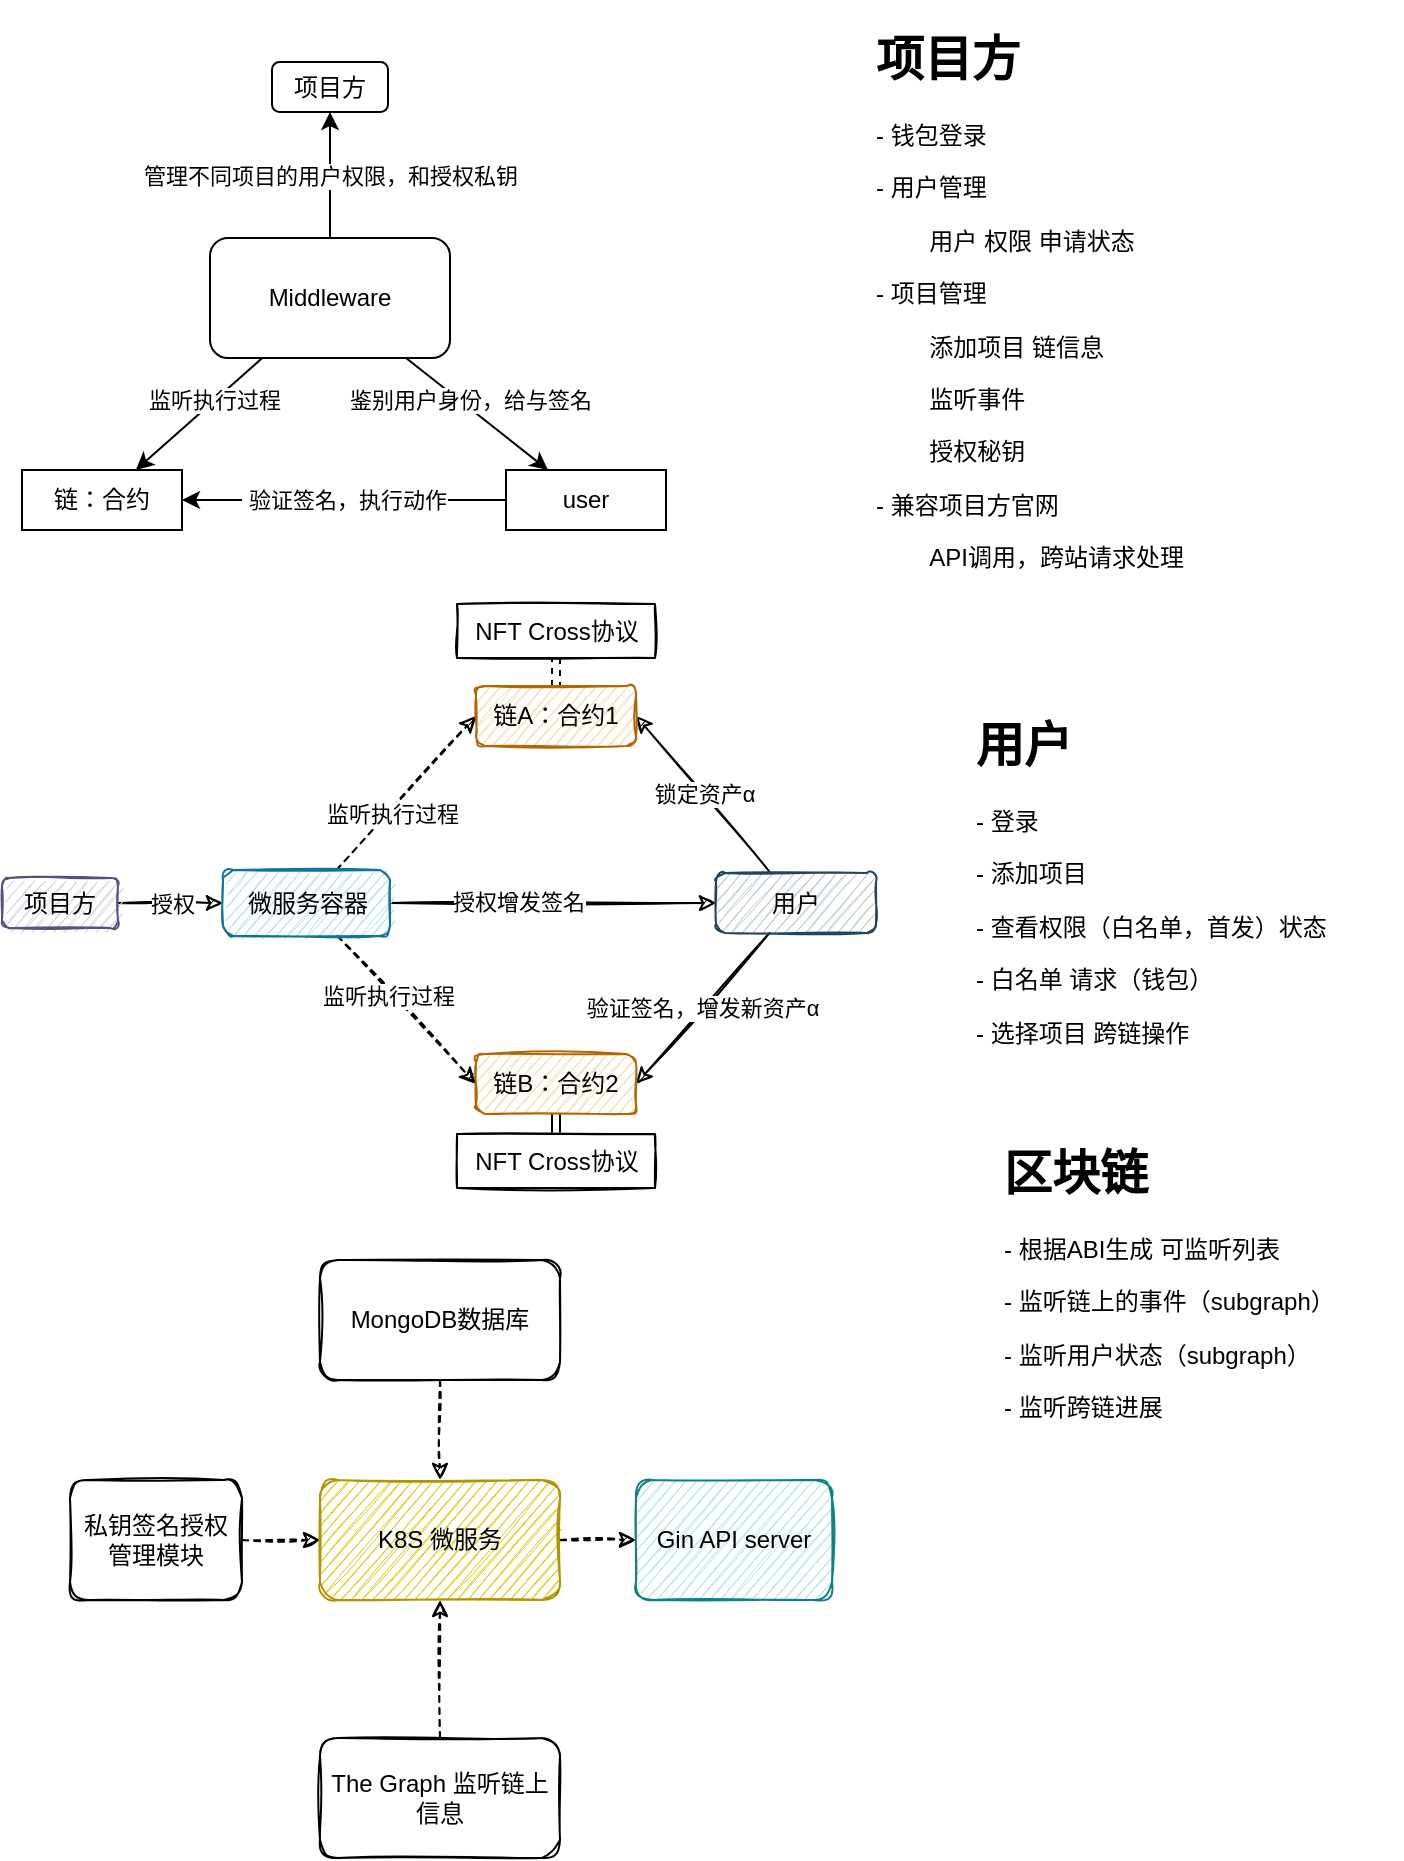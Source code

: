 <mxfile version="14.9.6" type="device"><diagram id="YZPrhrvvbLoZ_nM9fRf6" name="第 1 页"><mxGraphModel dx="813" dy="470" grid="0" gridSize="10" guides="1" tooltips="1" connect="1" arrows="1" fold="1" page="1" pageScale="1" pageWidth="827" pageHeight="1169" math="0" shadow="0"><root><mxCell id="0"/><mxCell id="1" parent="0"/><mxCell id="-nzVk5pQ3rLkDC-rPX_J-17" value="&amp;nbsp;验证签名，执行动作" style="edgeStyle=none;rounded=0;orthogonalLoop=1;jettySize=auto;html=1;entryX=1;entryY=0.5;entryDx=0;entryDy=0;" parent="1" source="-nzVk5pQ3rLkDC-rPX_J-3" target="-nzVk5pQ3rLkDC-rPX_J-16" edge="1"><mxGeometry relative="1" as="geometry"/></mxCell><mxCell id="-nzVk5pQ3rLkDC-rPX_J-3" value="user" style="rounded=0;whiteSpace=wrap;html=1;" parent="1" vertex="1"><mxGeometry x="356" y="267" width="80" height="30" as="geometry"/></mxCell><mxCell id="-nzVk5pQ3rLkDC-rPX_J-10" value="管理不同项目的用户权限，和授权私钥" style="edgeStyle=none;rounded=0;orthogonalLoop=1;jettySize=auto;html=1;" parent="1" source="-nzVk5pQ3rLkDC-rPX_J-7" target="-nzVk5pQ3rLkDC-rPX_J-9" edge="1"><mxGeometry relative="1" as="geometry"/></mxCell><mxCell id="-nzVk5pQ3rLkDC-rPX_J-14" style="edgeStyle=none;rounded=0;orthogonalLoop=1;jettySize=auto;html=1;" parent="1" source="-nzVk5pQ3rLkDC-rPX_J-7" target="-nzVk5pQ3rLkDC-rPX_J-3" edge="1"><mxGeometry relative="1" as="geometry"/></mxCell><mxCell id="-nzVk5pQ3rLkDC-rPX_J-15" value="&amp;nbsp;&amp;nbsp;鉴别用户身份，给与签名" style="edgeLabel;html=1;align=center;verticalAlign=middle;resizable=0;points=[];" parent="-nzVk5pQ3rLkDC-rPX_J-14" vertex="1" connectable="0"><mxGeometry x="-0.219" y="1" relative="1" as="geometry"><mxPoint as="offset"/></mxGeometry></mxCell><mxCell id="-nzVk5pQ3rLkDC-rPX_J-18" style="edgeStyle=none;rounded=0;orthogonalLoop=1;jettySize=auto;html=1;" parent="1" source="-nzVk5pQ3rLkDC-rPX_J-7" target="-nzVk5pQ3rLkDC-rPX_J-16" edge="1"><mxGeometry relative="1" as="geometry"/></mxCell><mxCell id="-nzVk5pQ3rLkDC-rPX_J-19" value="监听执行过程" style="edgeLabel;html=1;align=center;verticalAlign=middle;resizable=0;points=[];" parent="-nzVk5pQ3rLkDC-rPX_J-18" vertex="1" connectable="0"><mxGeometry x="-0.241" y="-1" relative="1" as="geometry"><mxPoint as="offset"/></mxGeometry></mxCell><mxCell id="-nzVk5pQ3rLkDC-rPX_J-7" value="Middleware" style="rounded=1;whiteSpace=wrap;html=1;" parent="1" vertex="1"><mxGeometry x="208" y="151" width="120" height="60" as="geometry"/></mxCell><mxCell id="-nzVk5pQ3rLkDC-rPX_J-9" value="项目方" style="rounded=1;whiteSpace=wrap;html=1;" parent="1" vertex="1"><mxGeometry x="239" y="63" width="58" height="25" as="geometry"/></mxCell><mxCell id="-nzVk5pQ3rLkDC-rPX_J-16" value="链：合约" style="rounded=0;whiteSpace=wrap;html=1;" parent="1" vertex="1"><mxGeometry x="114" y="267" width="80" height="30" as="geometry"/></mxCell><mxCell id="-nzVk5pQ3rLkDC-rPX_J-20" value="锁定资产α" style="edgeStyle=none;rounded=0;orthogonalLoop=1;jettySize=auto;html=1;entryX=1;entryY=0.5;entryDx=0;entryDy=0;sketch=1;" parent="1" source="-nzVk5pQ3rLkDC-rPX_J-21" target="-nzVk5pQ3rLkDC-rPX_J-29" edge="1"><mxGeometry relative="1" as="geometry"/></mxCell><mxCell id="-nzVk5pQ3rLkDC-rPX_J-31" value="验证签名，增发新资产α" style="edgeStyle=none;rounded=0;orthogonalLoop=1;jettySize=auto;html=1;entryX=1;entryY=0.5;entryDx=0;entryDy=0;sketch=1;" parent="1" source="-nzVk5pQ3rLkDC-rPX_J-21" target="-nzVk5pQ3rLkDC-rPX_J-30" edge="1"><mxGeometry relative="1" as="geometry"/></mxCell><mxCell id="-nzVk5pQ3rLkDC-rPX_J-21" value="用户" style="rounded=1;whiteSpace=wrap;html=1;fillColor=#bac8d3;strokeColor=#23445d;sketch=1;" parent="1" vertex="1"><mxGeometry x="461" y="468.5" width="80" height="30" as="geometry"/></mxCell><mxCell id="-nzVk5pQ3rLkDC-rPX_J-22" value="授权" style="edgeStyle=none;rounded=0;orthogonalLoop=1;jettySize=auto;html=1;sketch=1;entryX=0;entryY=0.5;entryDx=0;entryDy=0;exitX=1;exitY=0.5;exitDx=0;exitDy=0;" parent="1" source="-nzVk5pQ3rLkDC-rPX_J-28" target="-nzVk5pQ3rLkDC-rPX_J-27" edge="1"><mxGeometry relative="1" as="geometry"><mxPoint x="175" y="410" as="sourcePoint"/></mxGeometry></mxCell><mxCell id="-nzVk5pQ3rLkDC-rPX_J-23" style="edgeStyle=none;rounded=0;orthogonalLoop=1;jettySize=auto;html=1;sketch=1;" parent="1" source="-nzVk5pQ3rLkDC-rPX_J-27" target="-nzVk5pQ3rLkDC-rPX_J-21" edge="1"><mxGeometry relative="1" as="geometry"/></mxCell><mxCell id="-nzVk5pQ3rLkDC-rPX_J-24" value="授权增发签名" style="edgeLabel;html=1;align=center;verticalAlign=middle;resizable=0;points=[];" parent="-nzVk5pQ3rLkDC-rPX_J-23" vertex="1" connectable="0"><mxGeometry x="-0.219" y="1" relative="1" as="geometry"><mxPoint as="offset"/></mxGeometry></mxCell><mxCell id="-nzVk5pQ3rLkDC-rPX_J-25" style="edgeStyle=none;rounded=0;orthogonalLoop=1;jettySize=auto;html=1;entryX=0;entryY=0.5;entryDx=0;entryDy=0;dashed=1;sketch=1;" parent="1" source="-nzVk5pQ3rLkDC-rPX_J-27" target="-nzVk5pQ3rLkDC-rPX_J-29" edge="1"><mxGeometry relative="1" as="geometry"><mxPoint x="314" y="362" as="targetPoint"/></mxGeometry></mxCell><mxCell id="-nzVk5pQ3rLkDC-rPX_J-26" value="监听执行过程" style="edgeLabel;html=1;align=center;verticalAlign=middle;resizable=0;points=[];" parent="-nzVk5pQ3rLkDC-rPX_J-25" vertex="1" connectable="0"><mxGeometry x="-0.241" y="-1" relative="1" as="geometry"><mxPoint as="offset"/></mxGeometry></mxCell><mxCell id="_y_H_UHzuyK2_miOIj5t-1" style="rounded=0;orthogonalLoop=1;jettySize=auto;html=1;entryX=0;entryY=0.5;entryDx=0;entryDy=0;dashed=1;sketch=1;" edge="1" parent="1" source="-nzVk5pQ3rLkDC-rPX_J-27" target="-nzVk5pQ3rLkDC-rPX_J-30"><mxGeometry relative="1" as="geometry"/></mxCell><mxCell id="_y_H_UHzuyK2_miOIj5t-4" value="监听执行过程" style="edgeLabel;html=1;align=center;verticalAlign=middle;resizable=0;points=[];" vertex="1" connectable="0" parent="_y_H_UHzuyK2_miOIj5t-1"><mxGeometry x="-0.225" y="-2" relative="1" as="geometry"><mxPoint as="offset"/></mxGeometry></mxCell><mxCell id="-nzVk5pQ3rLkDC-rPX_J-27" value="微服务容器" style="rounded=1;whiteSpace=wrap;html=1;fillColor=#b1ddf0;strokeColor=#10739e;sketch=1;" parent="1" vertex="1"><mxGeometry x="214.5" y="467" width="83.5" height="33" as="geometry"/></mxCell><mxCell id="-nzVk5pQ3rLkDC-rPX_J-28" value="项目方" style="rounded=1;whiteSpace=wrap;html=1;fillColor=#d0cee2;strokeColor=#56517e;sketch=1;" parent="1" vertex="1"><mxGeometry x="104" y="471" width="58" height="25" as="geometry"/></mxCell><mxCell id="_y_H_UHzuyK2_miOIj5t-12" style="edgeStyle=none;shape=link;rounded=0;orthogonalLoop=1;jettySize=auto;html=1;dashed=1;" edge="1" parent="1" source="-nzVk5pQ3rLkDC-rPX_J-29" target="_y_H_UHzuyK2_miOIj5t-10"><mxGeometry relative="1" as="geometry"/></mxCell><mxCell id="-nzVk5pQ3rLkDC-rPX_J-29" value="链A：合约1" style="rounded=1;whiteSpace=wrap;html=1;fillColor=#fad7ac;strokeColor=#b46504;sketch=1;" parent="1" vertex="1"><mxGeometry x="341" y="375" width="80" height="30" as="geometry"/></mxCell><mxCell id="_y_H_UHzuyK2_miOIj5t-9" value="" style="edgeStyle=none;rounded=0;orthogonalLoop=1;jettySize=auto;html=1;shape=link;" edge="1" parent="1" source="-nzVk5pQ3rLkDC-rPX_J-30" target="_y_H_UHzuyK2_miOIj5t-8"><mxGeometry relative="1" as="geometry"/></mxCell><mxCell id="-nzVk5pQ3rLkDC-rPX_J-30" value="链B：合约2" style="rounded=1;whiteSpace=wrap;html=1;fillColor=#fad7ac;strokeColor=#b46504;sketch=1;" parent="1" vertex="1"><mxGeometry x="341" y="559" width="80" height="30" as="geometry"/></mxCell><mxCell id="-nzVk5pQ3rLkDC-rPX_J-38" value="&lt;h1&gt;项目方&lt;/h1&gt;&lt;p&gt;- 钱包登录&lt;/p&gt;&lt;p&gt;- 用户管理&lt;/p&gt;&lt;p&gt;&lt;span style=&quot;white-space: pre&quot;&gt;&#9;&lt;/span&gt;用户 权限 申请状态&lt;/p&gt;&lt;p&gt;- 项目管理&lt;/p&gt;&lt;p&gt;&lt;span style=&quot;white-space: pre&quot;&gt;&#9;&lt;/span&gt;添加项目 链信息&lt;br&gt;&lt;/p&gt;&lt;p&gt;&lt;span style=&quot;white-space: pre&quot;&gt;&#9;&lt;/span&gt;监听事件&lt;br&gt;&lt;/p&gt;&lt;p&gt;&lt;span style=&quot;white-space: pre&quot;&gt;&#9;&lt;/span&gt;授权秘钥&lt;/p&gt;&lt;p&gt;- 兼容项目方官网&lt;/p&gt;&lt;p&gt;&lt;span style=&quot;white-space: pre&quot;&gt;&#9;&lt;/span&gt;API调用，跨站请求处理&lt;br&gt;&lt;/p&gt;" style="text;html=1;strokeColor=none;fillColor=none;spacing=5;spacingTop=-20;whiteSpace=wrap;overflow=hidden;rounded=0;" parent="1" vertex="1"><mxGeometry x="536" y="42" width="231" height="281" as="geometry"/></mxCell><mxCell id="-nzVk5pQ3rLkDC-rPX_J-39" value="&lt;h1&gt;用户&lt;/h1&gt;&lt;p&gt;- 登录&lt;/p&gt;&lt;p&gt;- 添加项目&lt;/p&gt;&lt;p&gt;- 查看权限（白名单，首发）状态&lt;br&gt;&lt;/p&gt;&lt;p&gt;- 白名单 请求（钱包）&lt;/p&gt;&lt;p&gt;- 选择项目 跨链操作&lt;/p&gt;" style="text;html=1;strokeColor=none;fillColor=none;spacing=5;spacingTop=-20;whiteSpace=wrap;overflow=hidden;rounded=0;" parent="1" vertex="1"><mxGeometry x="586" y="385" width="204" height="170" as="geometry"/></mxCell><mxCell id="-nzVk5pQ3rLkDC-rPX_J-40" value="&lt;h1&gt;区块链&lt;/h1&gt;&lt;p&gt;- 根据ABI生成 可监听列表&amp;nbsp;&lt;/p&gt;&lt;p&gt;- 监听链上的事件（subgraph）&lt;/p&gt;&lt;p&gt;- 监听用户状态（subgraph）&lt;/p&gt;&lt;p&gt;- 监听跨链进展&lt;/p&gt;" style="text;html=1;strokeColor=none;fillColor=none;spacing=5;spacingTop=-20;whiteSpace=wrap;overflow=hidden;rounded=0;" parent="1" vertex="1"><mxGeometry x="600" y="599" width="204" height="170" as="geometry"/></mxCell><mxCell id="_y_H_UHzuyK2_miOIj5t-8" value="NFT Cross协议" style="whiteSpace=wrap;html=1;rounded=0;sketch=1;" vertex="1" parent="1"><mxGeometry x="331.5" y="599" width="99" height="27" as="geometry"/></mxCell><mxCell id="_y_H_UHzuyK2_miOIj5t-10" value="NFT Cross协议" style="whiteSpace=wrap;html=1;rounded=0;sketch=1;" vertex="1" parent="1"><mxGeometry x="331.5" y="334" width="99" height="27" as="geometry"/></mxCell><mxCell id="_y_H_UHzuyK2_miOIj5t-14" style="edgeStyle=none;rounded=0;sketch=1;orthogonalLoop=1;jettySize=auto;html=1;dashed=1;" edge="1" parent="1" source="_y_H_UHzuyK2_miOIj5t-13" target="_y_H_UHzuyK2_miOIj5t-15"><mxGeometry relative="1" as="geometry"><mxPoint x="259.143" y="797.286" as="targetPoint"/></mxGeometry></mxCell><mxCell id="_y_H_UHzuyK2_miOIj5t-13" value="MongoDB数据库" style="rounded=1;whiteSpace=wrap;html=1;glass=1;sketch=1;fillColor=none;" vertex="1" parent="1"><mxGeometry x="263" y="662" width="120" height="60" as="geometry"/></mxCell><mxCell id="_y_H_UHzuyK2_miOIj5t-17" value="" style="edgeStyle=none;rounded=0;sketch=1;orthogonalLoop=1;jettySize=auto;html=1;dashed=1;" edge="1" parent="1" source="_y_H_UHzuyK2_miOIj5t-15" target="_y_H_UHzuyK2_miOIj5t-16"><mxGeometry relative="1" as="geometry"/></mxCell><mxCell id="_y_H_UHzuyK2_miOIj5t-19" value="" style="edgeStyle=none;rounded=0;sketch=1;orthogonalLoop=1;jettySize=auto;html=1;dashed=1;" edge="1" parent="1" source="_y_H_UHzuyK2_miOIj5t-18" target="_y_H_UHzuyK2_miOIj5t-15"><mxGeometry relative="1" as="geometry"/></mxCell><mxCell id="_y_H_UHzuyK2_miOIj5t-15" value="K8S 微服务" style="rounded=1;whiteSpace=wrap;html=1;glass=0;sketch=1;fillColor=#e3c800;strokeColor=#B09500;fontColor=#000000;" vertex="1" parent="1"><mxGeometry x="263.003" y="771.996" width="120" height="60" as="geometry"/></mxCell><mxCell id="_y_H_UHzuyK2_miOIj5t-16" value="&lt;span&gt;Gin API server&lt;/span&gt;" style="rounded=1;whiteSpace=wrap;html=1;fillColor=#b0e3e6;glass=0;sketch=1;strokeColor=#0e8088;" vertex="1" parent="1"><mxGeometry x="421" y="772" width="98" height="60" as="geometry"/></mxCell><mxCell id="_y_H_UHzuyK2_miOIj5t-18" value="The Graph 监听链上信息" style="rounded=1;whiteSpace=wrap;html=1;glass=1;sketch=1;fillColor=none;" vertex="1" parent="1"><mxGeometry x="263.003" y="900.996" width="120" height="60" as="geometry"/></mxCell><mxCell id="_y_H_UHzuyK2_miOIj5t-21" style="edgeStyle=none;rounded=0;sketch=1;orthogonalLoop=1;jettySize=auto;html=1;dashed=1;" edge="1" parent="1" source="_y_H_UHzuyK2_miOIj5t-20" target="_y_H_UHzuyK2_miOIj5t-15"><mxGeometry relative="1" as="geometry"/></mxCell><mxCell id="_y_H_UHzuyK2_miOIj5t-20" value="私钥签名授权&lt;br&gt;管理模块" style="rounded=1;whiteSpace=wrap;html=1;glass=1;sketch=1;fillColor=none;" vertex="1" parent="1"><mxGeometry x="138" y="772" width="86" height="60" as="geometry"/></mxCell></root></mxGraphModel></diagram></mxfile>